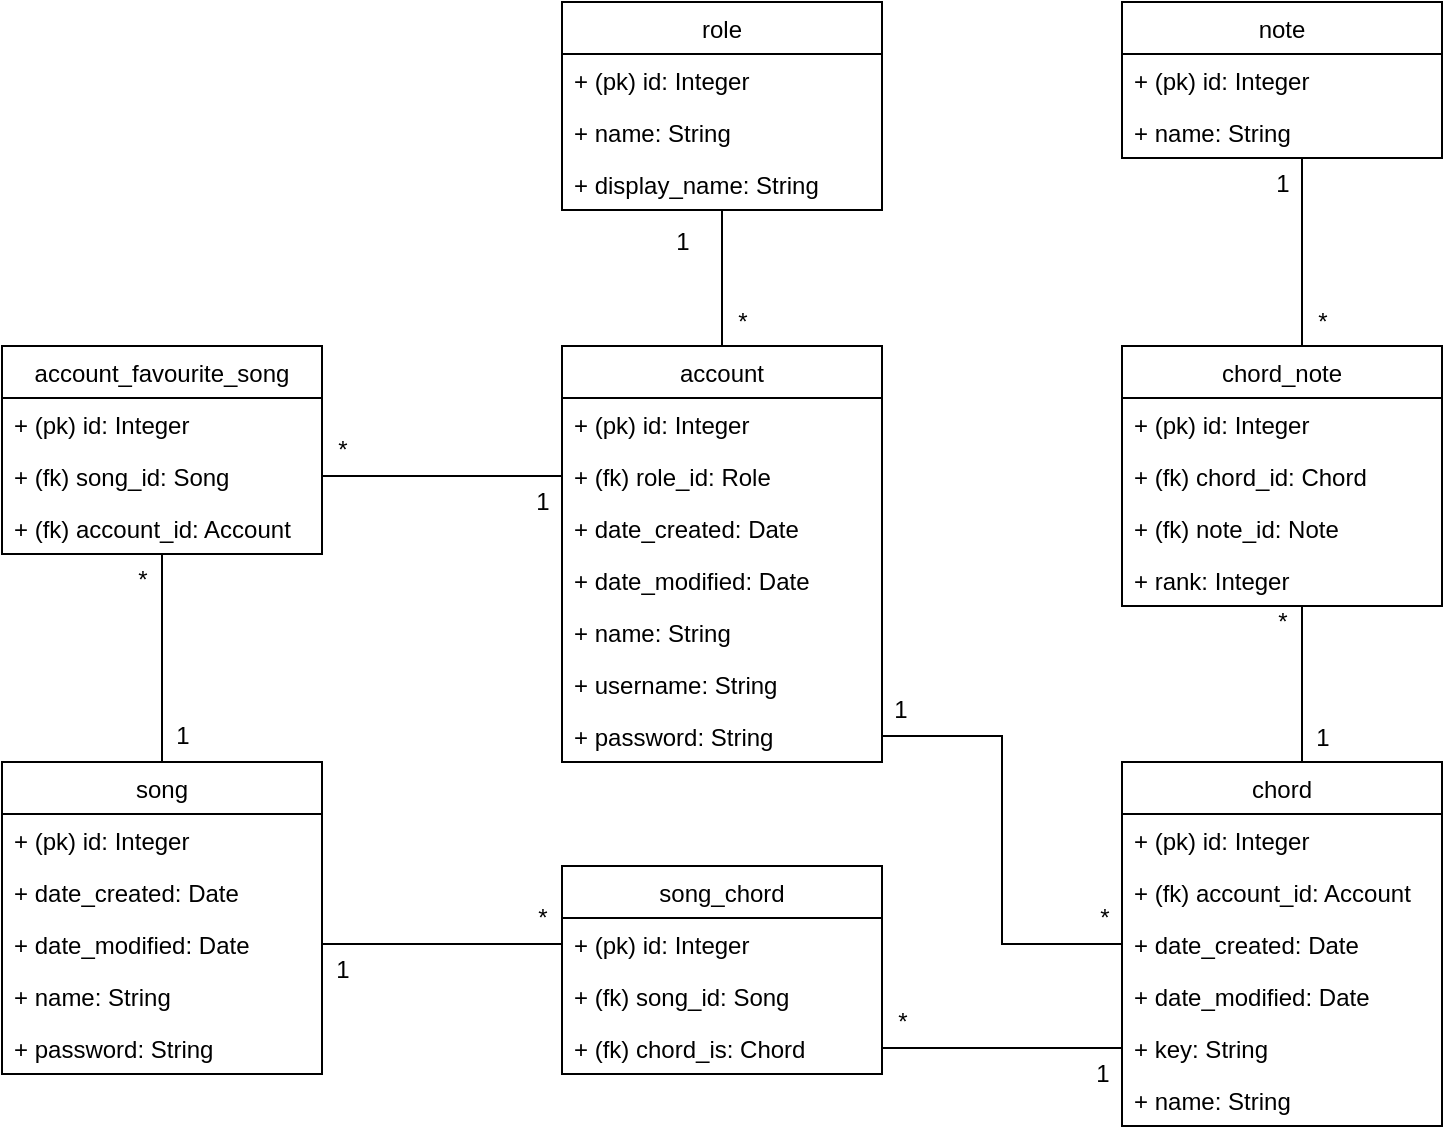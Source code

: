 <mxfile version="11.1.4" type="github"><diagram id="D_GtOGBKKMXH3gYTWw5D" name="Page-1"><mxGraphModel dx="1386" dy="925" grid="1" gridSize="10" guides="1" tooltips="1" connect="1" arrows="1" fold="1" page="1" pageScale="1" pageWidth="827" pageHeight="1169" math="0" shadow="0"><root><mxCell id="0"/><mxCell id="1" parent="0"/><mxCell id="uinSwD9OgezydutBgWVw-54" value="" style="edgeStyle=orthogonalEdgeStyle;rounded=0;orthogonalLoop=1;jettySize=auto;html=1;endArrow=none;endFill=0;" parent="1" source="uinSwD9OgezydutBgWVw-2" target="uinSwD9OgezydutBgWVw-46" edge="1"><mxGeometry relative="1" as="geometry"/></mxCell><mxCell id="uinSwD9OgezydutBgWVw-74" value="1" style="text;html=1;resizable=0;points=[];align=center;verticalAlign=middle;labelBackgroundColor=#ffffff;" parent="uinSwD9OgezydutBgWVw-54" vertex="1" connectable="0"><mxGeometry x="0.735" y="-3" relative="1" as="geometry"><mxPoint x="-23" y="7" as="offset"/></mxGeometry></mxCell><mxCell id="uinSwD9OgezydutBgWVw-78" value="*" style="text;html=1;resizable=0;points=[];align=center;verticalAlign=middle;labelBackgroundColor=#ffffff;" parent="uinSwD9OgezydutBgWVw-54" vertex="1" connectable="0"><mxGeometry x="-0.541" y="-3" relative="1" as="geometry"><mxPoint x="7" y="3" as="offset"/></mxGeometry></mxCell><mxCell id="uinSwD9OgezydutBgWVw-2" value="account" style="swimlane;fontStyle=0;childLayout=stackLayout;horizontal=1;startSize=26;fillColor=none;horizontalStack=0;resizeParent=1;resizeParentMax=0;resizeLast=0;collapsible=1;marginBottom=0;" parent="1" vertex="1"><mxGeometry x="320" y="182" width="160" height="208" as="geometry"><mxRectangle x="270" y="35" width="70" height="26" as="alternateBounds"/></mxGeometry></mxCell><mxCell id="uinSwD9OgezydutBgWVw-3" value="+ (pk) id: Integer&#xA;" style="text;strokeColor=none;fillColor=none;align=left;verticalAlign=top;spacingLeft=4;spacingRight=4;overflow=hidden;rotatable=0;points=[[0,0.5],[1,0.5]];portConstraint=eastwest;" parent="uinSwD9OgezydutBgWVw-2" vertex="1"><mxGeometry y="26" width="160" height="26" as="geometry"/></mxCell><mxCell id="uinSwD9OgezydutBgWVw-4" value="+ (fk) role_id: Role" style="text;strokeColor=none;fillColor=none;align=left;verticalAlign=top;spacingLeft=4;spacingRight=4;overflow=hidden;rotatable=0;points=[[0,0.5],[1,0.5]];portConstraint=eastwest;" parent="uinSwD9OgezydutBgWVw-2" vertex="1"><mxGeometry y="52" width="160" height="26" as="geometry"/></mxCell><mxCell id="uinSwD9OgezydutBgWVw-5" value="+ date_created: Date" style="text;strokeColor=none;fillColor=none;align=left;verticalAlign=top;spacingLeft=4;spacingRight=4;overflow=hidden;rotatable=0;points=[[0,0.5],[1,0.5]];portConstraint=eastwest;" parent="uinSwD9OgezydutBgWVw-2" vertex="1"><mxGeometry y="78" width="160" height="26" as="geometry"/></mxCell><mxCell id="uinSwD9OgezydutBgWVw-7" value="+ date_modified: Date" style="text;strokeColor=none;fillColor=none;align=left;verticalAlign=top;spacingLeft=4;spacingRight=4;overflow=hidden;rotatable=0;points=[[0,0.5],[1,0.5]];portConstraint=eastwest;" parent="uinSwD9OgezydutBgWVw-2" vertex="1"><mxGeometry y="104" width="160" height="26" as="geometry"/></mxCell><mxCell id="uinSwD9OgezydutBgWVw-8" value="+ name: String" style="text;strokeColor=none;fillColor=none;align=left;verticalAlign=top;spacingLeft=4;spacingRight=4;overflow=hidden;rotatable=0;points=[[0,0.5],[1,0.5]];portConstraint=eastwest;" parent="uinSwD9OgezydutBgWVw-2" vertex="1"><mxGeometry y="130" width="160" height="26" as="geometry"/></mxCell><mxCell id="uinSwD9OgezydutBgWVw-9" value="+ username: String" style="text;strokeColor=none;fillColor=none;align=left;verticalAlign=top;spacingLeft=4;spacingRight=4;overflow=hidden;rotatable=0;points=[[0,0.5],[1,0.5]];portConstraint=eastwest;" parent="uinSwD9OgezydutBgWVw-2" vertex="1"><mxGeometry y="156" width="160" height="26" as="geometry"/></mxCell><mxCell id="uinSwD9OgezydutBgWVw-10" value="+ password: String" style="text;strokeColor=none;fillColor=none;align=left;verticalAlign=top;spacingLeft=4;spacingRight=4;overflow=hidden;rotatable=0;points=[[0,0.5],[1,0.5]];portConstraint=eastwest;" parent="uinSwD9OgezydutBgWVw-2" vertex="1"><mxGeometry y="182" width="160" height="26" as="geometry"/></mxCell><mxCell id="uinSwD9OgezydutBgWVw-46" value="role" style="swimlane;fontStyle=0;childLayout=stackLayout;horizontal=1;startSize=26;fillColor=none;horizontalStack=0;resizeParent=1;resizeParentMax=0;resizeLast=0;collapsible=1;marginBottom=0;" parent="1" vertex="1"><mxGeometry x="320" y="10" width="160" height="104" as="geometry"><mxRectangle x="270" y="35" width="70" height="26" as="alternateBounds"/></mxGeometry></mxCell><mxCell id="uinSwD9OgezydutBgWVw-47" value="+ (pk) id: Integer&#xA;" style="text;strokeColor=none;fillColor=none;align=left;verticalAlign=top;spacingLeft=4;spacingRight=4;overflow=hidden;rotatable=0;points=[[0,0.5],[1,0.5]];portConstraint=eastwest;" parent="uinSwD9OgezydutBgWVw-46" vertex="1"><mxGeometry y="26" width="160" height="26" as="geometry"/></mxCell><mxCell id="uinSwD9OgezydutBgWVw-51" value="+ name: String" style="text;strokeColor=none;fillColor=none;align=left;verticalAlign=top;spacingLeft=4;spacingRight=4;overflow=hidden;rotatable=0;points=[[0,0.5],[1,0.5]];portConstraint=eastwest;" parent="uinSwD9OgezydutBgWVw-46" vertex="1"><mxGeometry y="52" width="160" height="26" as="geometry"/></mxCell><mxCell id="uinSwD9OgezydutBgWVw-52" value="+ display_name: String" style="text;strokeColor=none;fillColor=none;align=left;verticalAlign=top;spacingLeft=4;spacingRight=4;overflow=hidden;rotatable=0;points=[[0,0.5],[1,0.5]];portConstraint=eastwest;" parent="uinSwD9OgezydutBgWVw-46" vertex="1"><mxGeometry y="78" width="160" height="26" as="geometry"/></mxCell><mxCell id="uinSwD9OgezydutBgWVw-11" value="note" style="swimlane;fontStyle=0;childLayout=stackLayout;horizontal=1;startSize=26;fillColor=none;horizontalStack=0;resizeParent=1;resizeParentMax=0;resizeLast=0;collapsible=1;marginBottom=0;" parent="1" vertex="1"><mxGeometry x="600" y="10" width="160" height="78" as="geometry"><mxRectangle x="270" y="35" width="70" height="26" as="alternateBounds"/></mxGeometry></mxCell><mxCell id="uinSwD9OgezydutBgWVw-12" value="+ (pk) id: Integer&#xA;" style="text;strokeColor=none;fillColor=none;align=left;verticalAlign=top;spacingLeft=4;spacingRight=4;overflow=hidden;rotatable=0;points=[[0,0.5],[1,0.5]];portConstraint=eastwest;" parent="uinSwD9OgezydutBgWVw-11" vertex="1"><mxGeometry y="26" width="160" height="26" as="geometry"/></mxCell><mxCell id="uinSwD9OgezydutBgWVw-16" value="+ name: String" style="text;strokeColor=none;fillColor=none;align=left;verticalAlign=top;spacingLeft=4;spacingRight=4;overflow=hidden;rotatable=0;points=[[0,0.5],[1,0.5]];portConstraint=eastwest;" parent="uinSwD9OgezydutBgWVw-11" vertex="1"><mxGeometry y="52" width="160" height="26" as="geometry"/></mxCell><mxCell id="uinSwD9OgezydutBgWVw-62" value="" style="edgeStyle=orthogonalEdgeStyle;rounded=0;orthogonalLoop=1;jettySize=auto;html=1;endArrow=none;endFill=0;" parent="1" source="uinSwD9OgezydutBgWVw-27" target="uinSwD9OgezydutBgWVw-55" edge="1"><mxGeometry relative="1" as="geometry"><Array as="points"><mxPoint x="690" y="350"/><mxPoint x="690" y="350"/></Array></mxGeometry></mxCell><mxCell id="uinSwD9OgezydutBgWVw-81" value="1" style="text;html=1;resizable=0;points=[];align=center;verticalAlign=middle;labelBackgroundColor=#ffffff;" parent="uinSwD9OgezydutBgWVw-62" vertex="1" connectable="0"><mxGeometry x="0.015" y="-26" relative="1" as="geometry"><mxPoint x="-16" y="27" as="offset"/></mxGeometry></mxCell><mxCell id="uinSwD9OgezydutBgWVw-82" value="*" style="text;html=1;resizable=0;points=[];align=center;verticalAlign=middle;labelBackgroundColor=#ffffff;" parent="uinSwD9OgezydutBgWVw-62" vertex="1" connectable="0"><mxGeometry x="0.815" y="2" relative="1" as="geometry"><mxPoint x="-8" y="1" as="offset"/></mxGeometry></mxCell><mxCell id="uinSwD9OgezydutBgWVw-27" value="chord" style="swimlane;fontStyle=0;childLayout=stackLayout;horizontal=1;startSize=26;fillColor=none;horizontalStack=0;resizeParent=1;resizeParentMax=0;resizeLast=0;collapsible=1;marginBottom=0;" parent="1" vertex="1"><mxGeometry x="600" y="390" width="160" height="182" as="geometry"><mxRectangle x="270" y="35" width="70" height="26" as="alternateBounds"/></mxGeometry></mxCell><mxCell id="uinSwD9OgezydutBgWVw-28" value="+ (pk) id: Integer&#xA;" style="text;strokeColor=none;fillColor=none;align=left;verticalAlign=top;spacingLeft=4;spacingRight=4;overflow=hidden;rotatable=0;points=[[0,0.5],[1,0.5]];portConstraint=eastwest;" parent="uinSwD9OgezydutBgWVw-27" vertex="1"><mxGeometry y="26" width="160" height="26" as="geometry"/></mxCell><mxCell id="uinSwD9OgezydutBgWVw-29" value="+ (fk) account_id: Account" style="text;strokeColor=none;fillColor=none;align=left;verticalAlign=top;spacingLeft=4;spacingRight=4;overflow=hidden;rotatable=0;points=[[0,0.5],[1,0.5]];portConstraint=eastwest;" parent="uinSwD9OgezydutBgWVw-27" vertex="1"><mxGeometry y="52" width="160" height="26" as="geometry"/></mxCell><mxCell id="uinSwD9OgezydutBgWVw-30" value="+ date_created: Date" style="text;strokeColor=none;fillColor=none;align=left;verticalAlign=top;spacingLeft=4;spacingRight=4;overflow=hidden;rotatable=0;points=[[0,0.5],[1,0.5]];portConstraint=eastwest;" parent="uinSwD9OgezydutBgWVw-27" vertex="1"><mxGeometry y="78" width="160" height="26" as="geometry"/></mxCell><mxCell id="uinSwD9OgezydutBgWVw-31" value="+ date_modified: Date" style="text;strokeColor=none;fillColor=none;align=left;verticalAlign=top;spacingLeft=4;spacingRight=4;overflow=hidden;rotatable=0;points=[[0,0.5],[1,0.5]];portConstraint=eastwest;" parent="uinSwD9OgezydutBgWVw-27" vertex="1"><mxGeometry y="104" width="160" height="26" as="geometry"/></mxCell><mxCell id="uinSwD9OgezydutBgWVw-32" value="+ key: String" style="text;strokeColor=none;fillColor=none;align=left;verticalAlign=top;spacingLeft=4;spacingRight=4;overflow=hidden;rotatable=0;points=[[0,0.5],[1,0.5]];portConstraint=eastwest;" parent="uinSwD9OgezydutBgWVw-27" vertex="1"><mxGeometry y="130" width="160" height="26" as="geometry"/></mxCell><mxCell id="uinSwD9OgezydutBgWVw-33" value="+ name: String" style="text;strokeColor=none;fillColor=none;align=left;verticalAlign=top;spacingLeft=4;spacingRight=4;overflow=hidden;rotatable=0;points=[[0,0.5],[1,0.5]];portConstraint=eastwest;" parent="uinSwD9OgezydutBgWVw-27" vertex="1"><mxGeometry y="156" width="160" height="26" as="geometry"/></mxCell><mxCell id="uinSwD9OgezydutBgWVw-70" style="edgeStyle=orthogonalEdgeStyle;rounded=0;orthogonalLoop=1;jettySize=auto;html=1;endArrow=none;endFill=0;" parent="1" source="uinSwD9OgezydutBgWVw-55" edge="1"><mxGeometry relative="1" as="geometry"><mxPoint x="702" y="88" as="targetPoint"/><Array as="points"><mxPoint x="690" y="88"/></Array></mxGeometry></mxCell><mxCell id="uinSwD9OgezydutBgWVw-83" value="*" style="text;html=1;resizable=0;points=[];align=center;verticalAlign=middle;labelBackgroundColor=#ffffff;" parent="uinSwD9OgezydutBgWVw-70" vertex="1" connectable="0"><mxGeometry x="-0.66" y="-1" relative="1" as="geometry"><mxPoint x="9" y="5.5" as="offset"/></mxGeometry></mxCell><mxCell id="uinSwD9OgezydutBgWVw-85" value="&lt;div&gt;1&lt;/div&gt;" style="text;html=1;resizable=0;points=[];align=center;verticalAlign=middle;labelBackgroundColor=#ffffff;" parent="uinSwD9OgezydutBgWVw-70" vertex="1" connectable="0"><mxGeometry x="0.683" relative="1" as="geometry"><mxPoint x="-10" y="8" as="offset"/></mxGeometry></mxCell><mxCell id="uinSwD9OgezydutBgWVw-55" value="chord_note" style="swimlane;fontStyle=0;childLayout=stackLayout;horizontal=1;startSize=26;fillColor=none;horizontalStack=0;resizeParent=1;resizeParentMax=0;resizeLast=0;collapsible=1;marginBottom=0;" parent="1" vertex="1"><mxGeometry x="600" y="182" width="160" height="130" as="geometry"><mxRectangle x="270" y="35" width="70" height="26" as="alternateBounds"/></mxGeometry></mxCell><mxCell id="uinSwD9OgezydutBgWVw-56" value="+ (pk) id: Integer&#xA;" style="text;strokeColor=none;fillColor=none;align=left;verticalAlign=top;spacingLeft=4;spacingRight=4;overflow=hidden;rotatable=0;points=[[0,0.5],[1,0.5]];portConstraint=eastwest;" parent="uinSwD9OgezydutBgWVw-55" vertex="1"><mxGeometry y="26" width="160" height="26" as="geometry"/></mxCell><mxCell id="uinSwD9OgezydutBgWVw-57" value="+ (fk) chord_id: Chord" style="text;strokeColor=none;fillColor=none;align=left;verticalAlign=top;spacingLeft=4;spacingRight=4;overflow=hidden;rotatable=0;points=[[0,0.5],[1,0.5]];portConstraint=eastwest;" parent="uinSwD9OgezydutBgWVw-55" vertex="1"><mxGeometry y="52" width="160" height="26" as="geometry"/></mxCell><mxCell id="uinSwD9OgezydutBgWVw-58" value="+ (fk) note_id: Note" style="text;strokeColor=none;fillColor=none;align=left;verticalAlign=top;spacingLeft=4;spacingRight=4;overflow=hidden;rotatable=0;points=[[0,0.5],[1,0.5]];portConstraint=eastwest;" parent="uinSwD9OgezydutBgWVw-55" vertex="1"><mxGeometry y="78" width="160" height="26" as="geometry"/></mxCell><mxCell id="uinSwD9OgezydutBgWVw-59" value="+ rank: Integer" style="text;strokeColor=none;fillColor=none;align=left;verticalAlign=top;spacingLeft=4;spacingRight=4;overflow=hidden;rotatable=0;points=[[0,0.5],[1,0.5]];portConstraint=eastwest;" parent="uinSwD9OgezydutBgWVw-55" vertex="1"><mxGeometry y="104" width="160" height="26" as="geometry"/></mxCell><mxCell id="uinSwD9OgezydutBgWVw-72" style="edgeStyle=orthogonalEdgeStyle;rounded=0;orthogonalLoop=1;jettySize=auto;html=1;entryX=0;entryY=0.5;entryDx=0;entryDy=0;endArrow=none;endFill=0;" parent="1" source="uinSwD9OgezydutBgWVw-10" target="uinSwD9OgezydutBgWVw-30" edge="1"><mxGeometry relative="1" as="geometry"/></mxCell><mxCell id="uinSwD9OgezydutBgWVw-79" value="1" style="text;html=1;resizable=0;points=[];align=center;verticalAlign=middle;labelBackgroundColor=#ffffff;" parent="uinSwD9OgezydutBgWVw-72" vertex="1" connectable="0"><mxGeometry x="-0.91" y="-2" relative="1" as="geometry"><mxPoint x="-1" y="-15" as="offset"/></mxGeometry></mxCell><mxCell id="uinSwD9OgezydutBgWVw-80" value="*" style="text;html=1;resizable=0;points=[];align=center;verticalAlign=middle;labelBackgroundColor=#ffffff;" parent="uinSwD9OgezydutBgWVw-72" vertex="1" connectable="0"><mxGeometry x="0.875" y="2" relative="1" as="geometry"><mxPoint x="5" y="-11" as="offset"/></mxGeometry></mxCell><mxCell id="V2dQpMhndXNVqU2eLQ1h-8" value="" style="edgeStyle=orthogonalEdgeStyle;rounded=0;orthogonalLoop=1;jettySize=auto;html=1;endArrow=none;endFill=0;" edge="1" parent="1" source="uinSwD9OgezydutBgWVw-86" target="V2dQpMhndXNVqU2eLQ1h-2"><mxGeometry relative="1" as="geometry"/></mxCell><mxCell id="V2dQpMhndXNVqU2eLQ1h-10" value="*" style="text;html=1;resizable=0;points=[];align=center;verticalAlign=middle;labelBackgroundColor=#ffffff;" vertex="1" connectable="0" parent="V2dQpMhndXNVqU2eLQ1h-8"><mxGeometry x="0.808" y="2" relative="1" as="geometry"><mxPoint x="-8" y="3" as="offset"/></mxGeometry></mxCell><mxCell id="V2dQpMhndXNVqU2eLQ1h-11" value="1" style="text;html=1;resizable=0;points=[];align=center;verticalAlign=middle;labelBackgroundColor=#ffffff;" vertex="1" connectable="0" parent="V2dQpMhndXNVqU2eLQ1h-8"><mxGeometry x="-0.673" relative="1" as="geometry"><mxPoint x="10" y="4" as="offset"/></mxGeometry></mxCell><mxCell id="uinSwD9OgezydutBgWVw-86" value="song" style="swimlane;fontStyle=0;childLayout=stackLayout;horizontal=1;startSize=26;fillColor=none;horizontalStack=0;resizeParent=1;resizeParentMax=0;resizeLast=0;collapsible=1;marginBottom=0;" parent="1" vertex="1"><mxGeometry x="40" y="390" width="160" height="156" as="geometry"><mxRectangle x="270" y="35" width="70" height="26" as="alternateBounds"/></mxGeometry></mxCell><mxCell id="uinSwD9OgezydutBgWVw-87" value="+ (pk) id: Integer&#xA;" style="text;strokeColor=none;fillColor=none;align=left;verticalAlign=top;spacingLeft=4;spacingRight=4;overflow=hidden;rotatable=0;points=[[0,0.5],[1,0.5]];portConstraint=eastwest;" parent="uinSwD9OgezydutBgWVw-86" vertex="1"><mxGeometry y="26" width="160" height="26" as="geometry"/></mxCell><mxCell id="uinSwD9OgezydutBgWVw-89" value="+ date_created: Date" style="text;strokeColor=none;fillColor=none;align=left;verticalAlign=top;spacingLeft=4;spacingRight=4;overflow=hidden;rotatable=0;points=[[0,0.5],[1,0.5]];portConstraint=eastwest;" parent="uinSwD9OgezydutBgWVw-86" vertex="1"><mxGeometry y="52" width="160" height="26" as="geometry"/></mxCell><mxCell id="uinSwD9OgezydutBgWVw-90" value="+ date_modified: Date" style="text;strokeColor=none;fillColor=none;align=left;verticalAlign=top;spacingLeft=4;spacingRight=4;overflow=hidden;rotatable=0;points=[[0,0.5],[1,0.5]];portConstraint=eastwest;" parent="uinSwD9OgezydutBgWVw-86" vertex="1"><mxGeometry y="78" width="160" height="26" as="geometry"/></mxCell><mxCell id="uinSwD9OgezydutBgWVw-91" value="+ name: String" style="text;strokeColor=none;fillColor=none;align=left;verticalAlign=top;spacingLeft=4;spacingRight=4;overflow=hidden;rotatable=0;points=[[0,0.5],[1,0.5]];portConstraint=eastwest;" parent="uinSwD9OgezydutBgWVw-86" vertex="1"><mxGeometry y="104" width="160" height="26" as="geometry"/></mxCell><mxCell id="uinSwD9OgezydutBgWVw-93" value="+ password: String" style="text;strokeColor=none;fillColor=none;align=left;verticalAlign=top;spacingLeft=4;spacingRight=4;overflow=hidden;rotatable=0;points=[[0,0.5],[1,0.5]];portConstraint=eastwest;" parent="uinSwD9OgezydutBgWVw-86" vertex="1"><mxGeometry y="130" width="160" height="26" as="geometry"/></mxCell><mxCell id="V2dQpMhndXNVqU2eLQ1h-2" value="account_favourite_song" style="swimlane;fontStyle=0;childLayout=stackLayout;horizontal=1;startSize=26;fillColor=none;horizontalStack=0;resizeParent=1;resizeParentMax=0;resizeLast=0;collapsible=1;marginBottom=0;" vertex="1" parent="1"><mxGeometry x="40" y="182" width="160" height="104" as="geometry"><mxRectangle x="270" y="35" width="70" height="26" as="alternateBounds"/></mxGeometry></mxCell><mxCell id="V2dQpMhndXNVqU2eLQ1h-3" value="+ (pk) id: Integer&#xA;" style="text;strokeColor=none;fillColor=none;align=left;verticalAlign=top;spacingLeft=4;spacingRight=4;overflow=hidden;rotatable=0;points=[[0,0.5],[1,0.5]];portConstraint=eastwest;" vertex="1" parent="V2dQpMhndXNVqU2eLQ1h-2"><mxGeometry y="26" width="160" height="26" as="geometry"/></mxCell><mxCell id="V2dQpMhndXNVqU2eLQ1h-4" value="+ (fk) song_id: Song" style="text;strokeColor=none;fillColor=none;align=left;verticalAlign=top;spacingLeft=4;spacingRight=4;overflow=hidden;rotatable=0;points=[[0,0.5],[1,0.5]];portConstraint=eastwest;" vertex="1" parent="V2dQpMhndXNVqU2eLQ1h-2"><mxGeometry y="52" width="160" height="26" as="geometry"/></mxCell><mxCell id="V2dQpMhndXNVqU2eLQ1h-5" value="+ (fk) account_id: Account" style="text;strokeColor=none;fillColor=none;align=left;verticalAlign=top;spacingLeft=4;spacingRight=4;overflow=hidden;rotatable=0;points=[[0,0.5],[1,0.5]];portConstraint=eastwest;" vertex="1" parent="V2dQpMhndXNVqU2eLQ1h-2"><mxGeometry y="78" width="160" height="26" as="geometry"/></mxCell><mxCell id="uinSwD9OgezydutBgWVw-94" value="song_chord" style="swimlane;fontStyle=0;childLayout=stackLayout;horizontal=1;startSize=26;fillColor=none;horizontalStack=0;resizeParent=1;resizeParentMax=0;resizeLast=0;collapsible=1;marginBottom=0;" parent="1" vertex="1"><mxGeometry x="320" y="442" width="160" height="104" as="geometry"><mxRectangle x="270" y="35" width="70" height="26" as="alternateBounds"/></mxGeometry></mxCell><mxCell id="uinSwD9OgezydutBgWVw-95" value="+ (pk) id: Integer&#xA;" style="text;strokeColor=none;fillColor=none;align=left;verticalAlign=top;spacingLeft=4;spacingRight=4;overflow=hidden;rotatable=0;points=[[0,0.5],[1,0.5]];portConstraint=eastwest;" parent="uinSwD9OgezydutBgWVw-94" vertex="1"><mxGeometry y="26" width="160" height="26" as="geometry"/></mxCell><mxCell id="uinSwD9OgezydutBgWVw-96" value="+ (fk) song_id: Song" style="text;strokeColor=none;fillColor=none;align=left;verticalAlign=top;spacingLeft=4;spacingRight=4;overflow=hidden;rotatable=0;points=[[0,0.5],[1,0.5]];portConstraint=eastwest;" parent="uinSwD9OgezydutBgWVw-94" vertex="1"><mxGeometry y="52" width="160" height="26" as="geometry"/></mxCell><mxCell id="uinSwD9OgezydutBgWVw-97" value="+ (fk) chord_is: Chord" style="text;strokeColor=none;fillColor=none;align=left;verticalAlign=top;spacingLeft=4;spacingRight=4;overflow=hidden;rotatable=0;points=[[0,0.5],[1,0.5]];portConstraint=eastwest;" parent="uinSwD9OgezydutBgWVw-94" vertex="1"><mxGeometry y="78" width="160" height="26" as="geometry"/></mxCell><mxCell id="uinSwD9OgezydutBgWVw-102" style="edgeStyle=orthogonalEdgeStyle;rounded=0;orthogonalLoop=1;jettySize=auto;html=1;entryX=0;entryY=0.5;entryDx=0;entryDy=0;endArrow=none;endFill=0;" parent="1" source="uinSwD9OgezydutBgWVw-90" target="uinSwD9OgezydutBgWVw-95" edge="1"><mxGeometry relative="1" as="geometry"/></mxCell><mxCell id="uinSwD9OgezydutBgWVw-108" value="*" style="text;html=1;resizable=0;points=[];align=center;verticalAlign=middle;labelBackgroundColor=#ffffff;" parent="uinSwD9OgezydutBgWVw-102" vertex="1" connectable="0"><mxGeometry x="0.733" relative="1" as="geometry"><mxPoint x="6" y="-13" as="offset"/></mxGeometry></mxCell><mxCell id="uinSwD9OgezydutBgWVw-109" value="1" style="text;html=1;resizable=0;points=[];align=center;verticalAlign=middle;labelBackgroundColor=#ffffff;" parent="uinSwD9OgezydutBgWVw-102" vertex="1" connectable="0"><mxGeometry x="-0.002" y="-54" relative="1" as="geometry"><mxPoint x="-50" y="-41" as="offset"/></mxGeometry></mxCell><mxCell id="uinSwD9OgezydutBgWVw-103" style="edgeStyle=orthogonalEdgeStyle;rounded=0;orthogonalLoop=1;jettySize=auto;html=1;entryX=0;entryY=0.5;entryDx=0;entryDy=0;endArrow=none;endFill=0;" parent="1" source="uinSwD9OgezydutBgWVw-97" target="uinSwD9OgezydutBgWVw-32" edge="1"><mxGeometry relative="1" as="geometry"/></mxCell><mxCell id="uinSwD9OgezydutBgWVw-104" value="1" style="text;html=1;resizable=0;points=[];align=center;verticalAlign=middle;labelBackgroundColor=#ffffff;" parent="uinSwD9OgezydutBgWVw-103" vertex="1" connectable="0"><mxGeometry x="0.76" y="1" relative="1" as="geometry"><mxPoint x="4.5" y="14" as="offset"/></mxGeometry></mxCell><mxCell id="uinSwD9OgezydutBgWVw-107" value="*" style="text;html=1;resizable=0;points=[];align=center;verticalAlign=middle;labelBackgroundColor=#ffffff;" parent="uinSwD9OgezydutBgWVw-103" vertex="1" connectable="0"><mxGeometry x="-0.002" y="-46" relative="1" as="geometry"><mxPoint x="-50" y="-59" as="offset"/></mxGeometry></mxCell><mxCell id="V2dQpMhndXNVqU2eLQ1h-12" style="edgeStyle=orthogonalEdgeStyle;rounded=0;orthogonalLoop=1;jettySize=auto;html=1;entryX=0;entryY=0.5;entryDx=0;entryDy=0;endArrow=none;endFill=0;" edge="1" parent="1" source="V2dQpMhndXNVqU2eLQ1h-4" target="uinSwD9OgezydutBgWVw-4"><mxGeometry relative="1" as="geometry"/></mxCell><mxCell id="V2dQpMhndXNVqU2eLQ1h-13" value="*" style="text;html=1;resizable=0;points=[];align=center;verticalAlign=middle;labelBackgroundColor=#ffffff;" vertex="1" connectable="0" parent="V2dQpMhndXNVqU2eLQ1h-12"><mxGeometry x="-0.667" y="-1" relative="1" as="geometry"><mxPoint x="-10" y="-14" as="offset"/></mxGeometry></mxCell><mxCell id="V2dQpMhndXNVqU2eLQ1h-14" value="1" style="text;html=1;resizable=0;points=[];align=center;verticalAlign=middle;labelBackgroundColor=#ffffff;" vertex="1" connectable="0" parent="V2dQpMhndXNVqU2eLQ1h-12"><mxGeometry x="0.817" y="-1" relative="1" as="geometry"><mxPoint x="1" y="12" as="offset"/></mxGeometry></mxCell></root></mxGraphModel></diagram></mxfile>